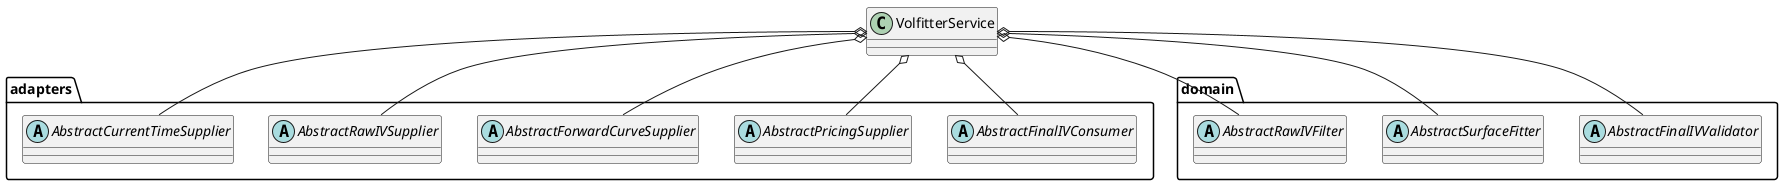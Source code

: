 @startuml

class VolfitterService
abstract class adapters.AbstractFinalIVConsumer
abstract class adapters.AbstractPricingSupplier
abstract class adapters.AbstractForwardCurveSupplier
abstract class adapters.AbstractRawIVSupplier
abstract class adapters.AbstractCurrentTimeSupplier
abstract class domain.AbstractFinalIVValidator
abstract class domain.AbstractSurfaceFitter
abstract class domain.AbstractRawIVFilter

VolfitterService o-- adapters.AbstractFinalIVConsumer
VolfitterService o-- adapters.AbstractPricingSupplier
VolfitterService o-- adapters.AbstractForwardCurveSupplier
VolfitterService o-- adapters.AbstractRawIVSupplier
VolfitterService o-- adapters.AbstractCurrentTimeSupplier
VolfitterService o-- domain.AbstractFinalIVValidator
VolfitterService o-- domain.AbstractSurfaceFitter
VolfitterService o-- domain.AbstractRawIVFilter

@enduml